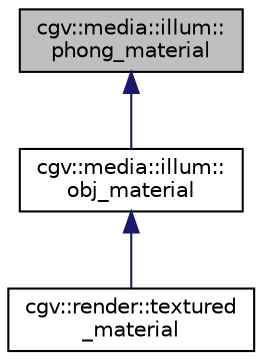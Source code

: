 digraph "cgv::media::illum::phong_material"
{
  bgcolor="transparent";
  edge [fontname="Helvetica",fontsize="10",labelfontname="Helvetica",labelfontsize="10"];
  node [fontname="Helvetica",fontsize="10",shape=record];
  Node1 [label="cgv::media::illum::\lphong_material",height=0.2,width=0.4,color="black", fillcolor="grey75", style="filled", fontcolor="black"];
  Node1 -> Node2 [dir="back",color="midnightblue",fontsize="10",style="solid",fontname="Helvetica"];
  Node2 [label="cgv::media::illum::\lobj_material",height=0.2,width=0.4,color="black",URL="$a00141.html",tooltip=">extension of a phong material with support for texture mapped color channels "];
  Node2 -> Node3 [dir="back",color="midnightblue",fontsize="10",style="solid",fontname="Helvetica"];
  Node3 [label="cgv::render::textured\l_material",height=0.2,width=0.4,color="black",URL="$a00239.html",tooltip="class that extends obj_material with the management of textures "];
}
